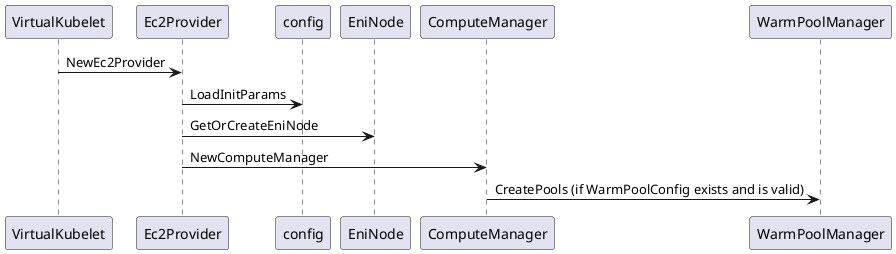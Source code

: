 @startuml
'https://plantuml.com/sequence-diagram

VirtualKubelet -> Ec2Provider: NewEc2Provider
Ec2Provider -> config: LoadInitParams
Ec2Provider -> EniNode: GetOrCreateEniNode
Ec2Provider -> ComputeManager: NewComputeManager
ComputeManager -> WarmPoolManager: CreatePools (if WarmPoolConfig exists and is valid)

@enduml